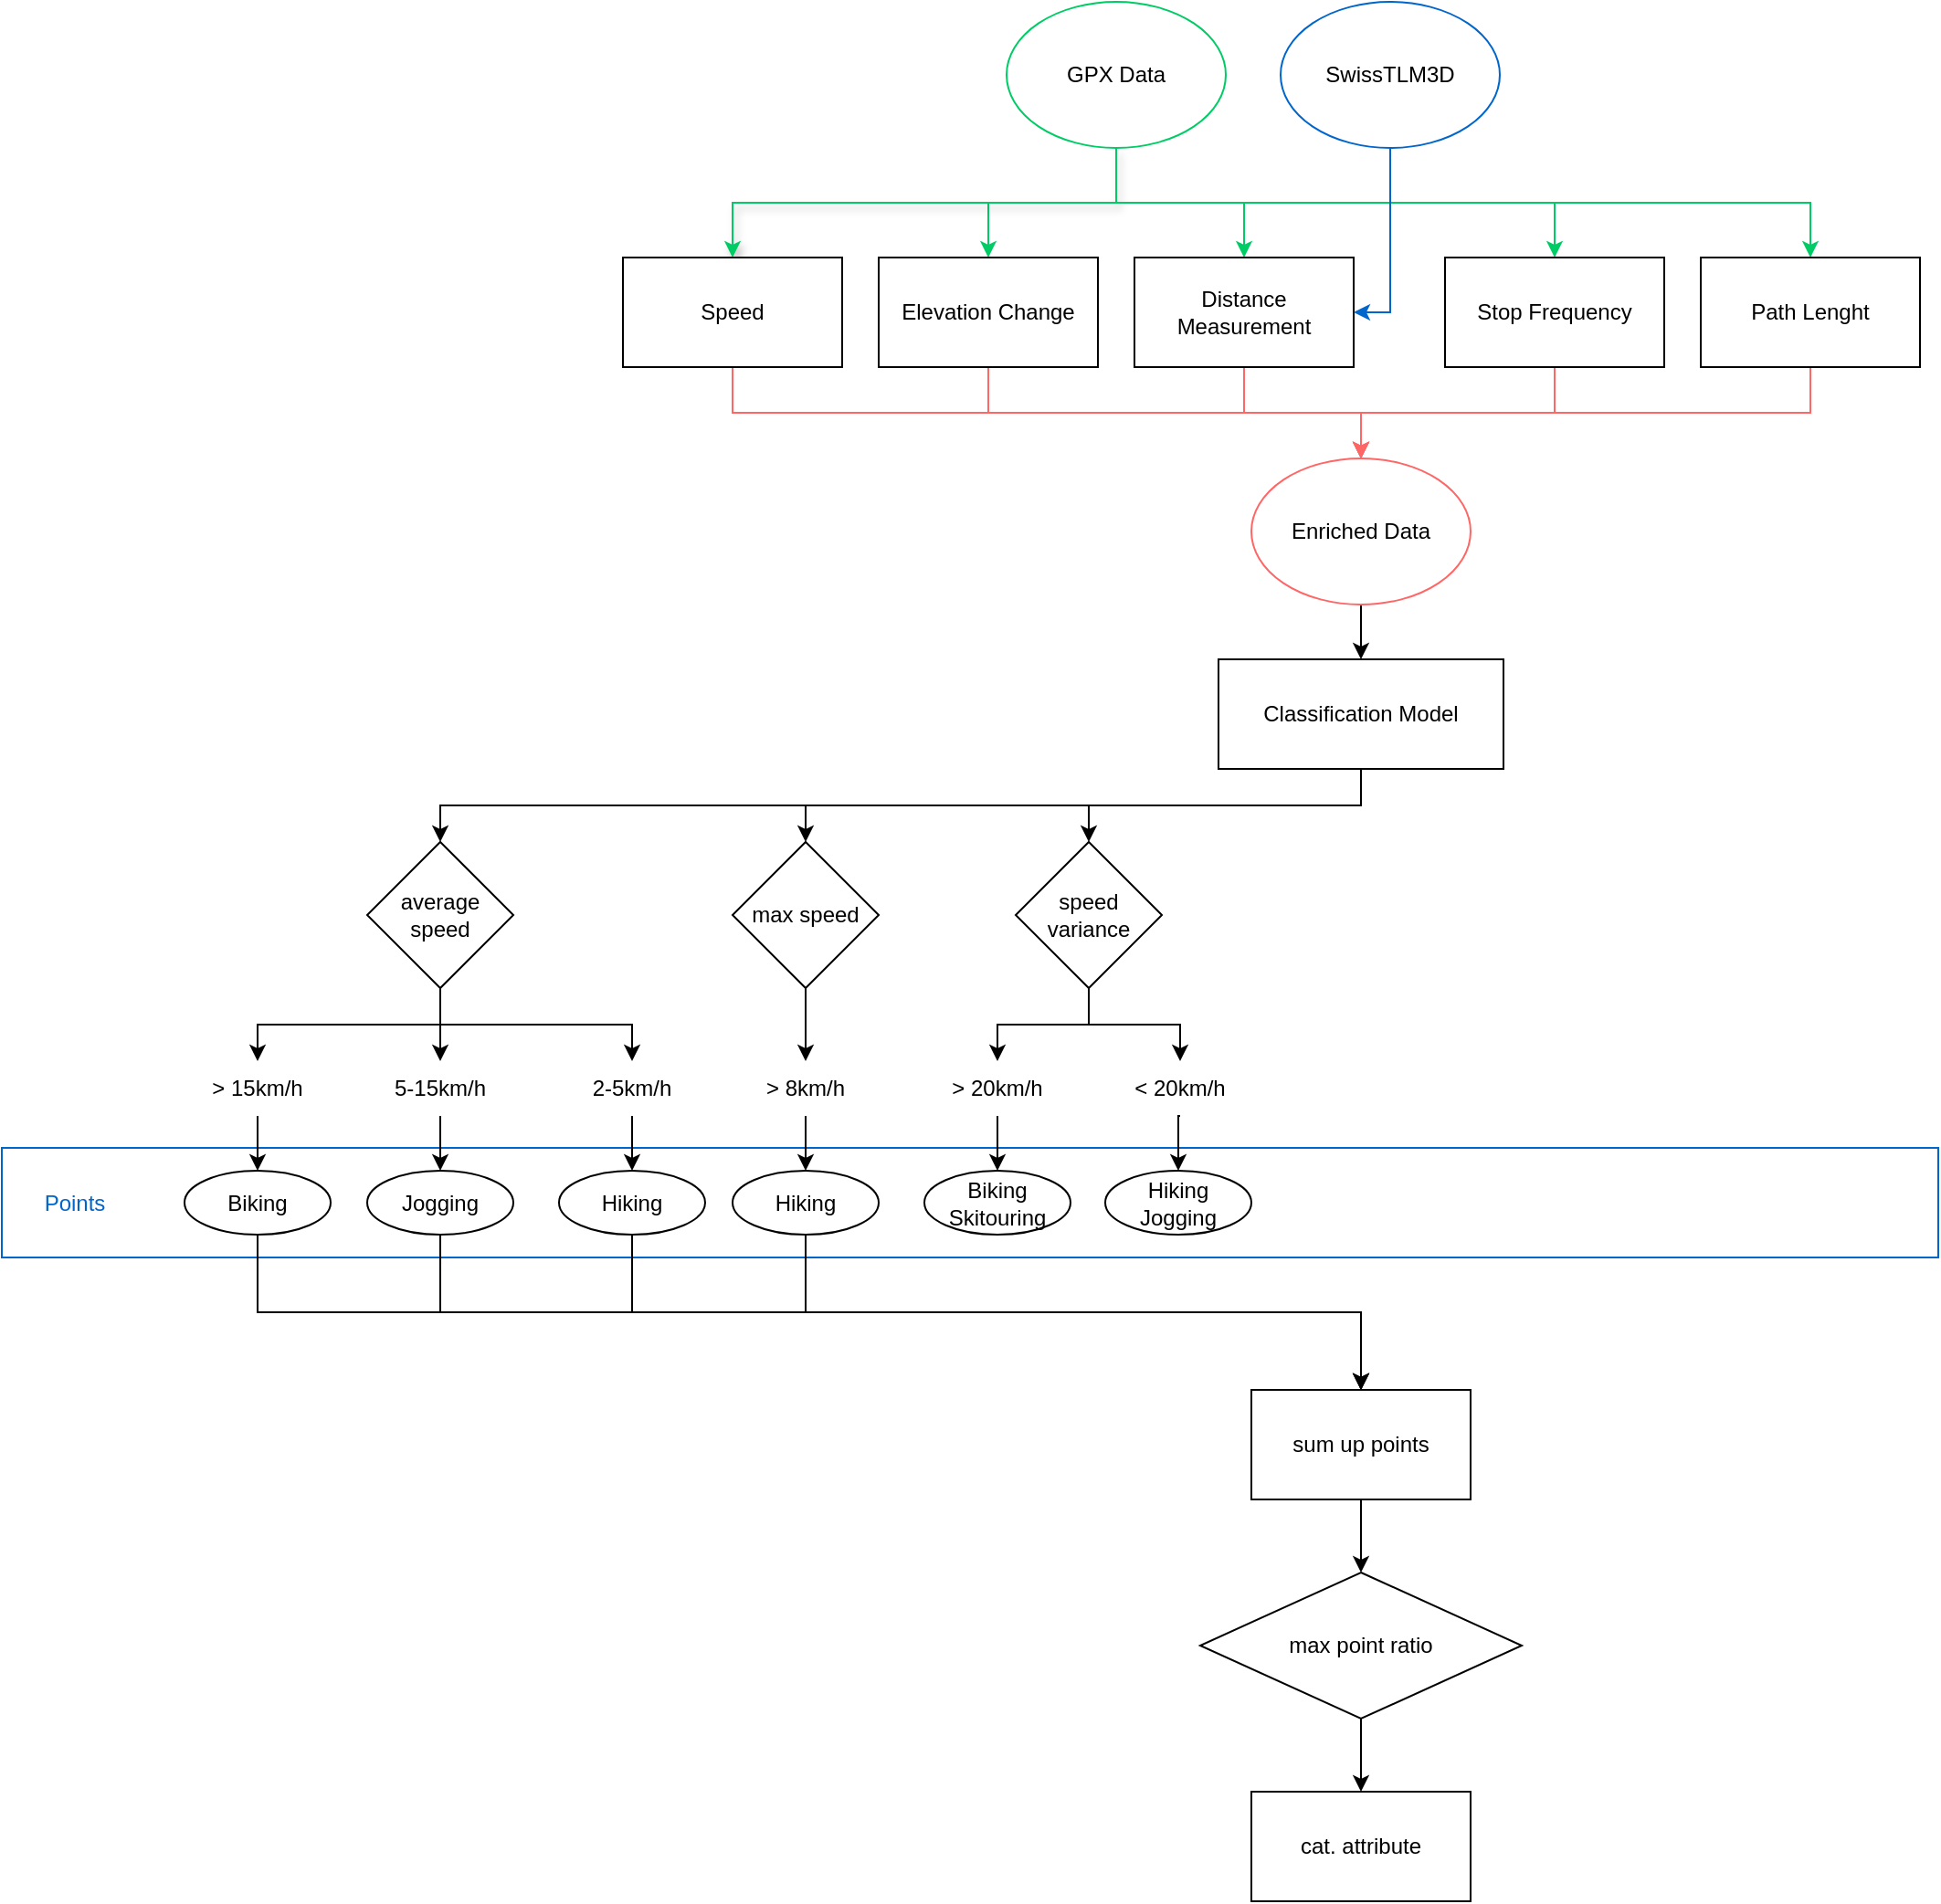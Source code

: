 <mxfile version="24.4.13" type="device">
  <diagram name="Seite-1" id="cVTC9YkRxxJZQrhODdem">
    <mxGraphModel dx="1799" dy="722" grid="1" gridSize="10" guides="1" tooltips="1" connect="1" arrows="1" fold="1" page="1" pageScale="1" pageWidth="827" pageHeight="1169" math="0" shadow="0">
      <root>
        <mxCell id="0" />
        <mxCell id="1" parent="0" />
        <mxCell id="XzWF8EGHx2iEEQ5gRs2J-36" value="" style="rounded=0;whiteSpace=wrap;html=1;strokeColor=#0066CC;fillColor=none;" parent="1" vertex="1">
          <mxGeometry x="-330" y="647.5" width="1060" height="60" as="geometry" />
        </mxCell>
        <mxCell id="FWBxa8yp6T6ycIFNH5oM-9" style="edgeStyle=orthogonalEdgeStyle;rounded=0;orthogonalLoop=1;jettySize=auto;html=1;exitX=0.5;exitY=1;exitDx=0;exitDy=0;entryX=0.5;entryY=0;entryDx=0;entryDy=0;strokeColor=#00CC66;" parent="1" source="FWBxa8yp6T6ycIFNH5oM-2" target="FWBxa8yp6T6ycIFNH5oM-6" edge="1">
          <mxGeometry relative="1" as="geometry" />
        </mxCell>
        <mxCell id="FWBxa8yp6T6ycIFNH5oM-10" style="edgeStyle=orthogonalEdgeStyle;rounded=0;orthogonalLoop=1;jettySize=auto;html=1;exitX=0.5;exitY=1;exitDx=0;exitDy=0;entryX=0.5;entryY=0;entryDx=0;entryDy=0;strokeColor=#00CC66;" parent="1" source="FWBxa8yp6T6ycIFNH5oM-2" target="FWBxa8yp6T6ycIFNH5oM-5" edge="1">
          <mxGeometry relative="1" as="geometry" />
        </mxCell>
        <mxCell id="FWBxa8yp6T6ycIFNH5oM-11" style="edgeStyle=orthogonalEdgeStyle;rounded=0;orthogonalLoop=1;jettySize=auto;html=1;exitX=0.5;exitY=1;exitDx=0;exitDy=0;entryX=0.5;entryY=0;entryDx=0;entryDy=0;shadow=1;strokeColor=#00CC66;" parent="1" source="FWBxa8yp6T6ycIFNH5oM-2" target="FWBxa8yp6T6ycIFNH5oM-4" edge="1">
          <mxGeometry relative="1" as="geometry" />
        </mxCell>
        <mxCell id="FWBxa8yp6T6ycIFNH5oM-13" style="edgeStyle=orthogonalEdgeStyle;rounded=0;orthogonalLoop=1;jettySize=auto;html=1;exitX=0.5;exitY=1;exitDx=0;exitDy=0;entryX=0.5;entryY=0;entryDx=0;entryDy=0;strokeColor=#00CC66;" parent="1" source="FWBxa8yp6T6ycIFNH5oM-2" target="FWBxa8yp6T6ycIFNH5oM-8" edge="1">
          <mxGeometry relative="1" as="geometry" />
        </mxCell>
        <mxCell id="FWBxa8yp6T6ycIFNH5oM-15" style="edgeStyle=orthogonalEdgeStyle;rounded=0;orthogonalLoop=1;jettySize=auto;html=1;exitX=0.5;exitY=1;exitDx=0;exitDy=0;entryX=0.5;entryY=0;entryDx=0;entryDy=0;strokeColor=#00CC66;" parent="1" source="FWBxa8yp6T6ycIFNH5oM-2" target="FWBxa8yp6T6ycIFNH5oM-14" edge="1">
          <mxGeometry relative="1" as="geometry" />
        </mxCell>
        <mxCell id="FWBxa8yp6T6ycIFNH5oM-2" value="GPX Data" style="ellipse;whiteSpace=wrap;html=1;strokeColor=#00CC66;" parent="1" vertex="1">
          <mxGeometry x="220" y="20" width="120" height="80" as="geometry" />
        </mxCell>
        <mxCell id="FWBxa8yp6T6ycIFNH5oM-17" style="edgeStyle=orthogonalEdgeStyle;rounded=0;orthogonalLoop=1;jettySize=auto;html=1;exitX=0.5;exitY=1;exitDx=0;exitDy=0;entryX=0.5;entryY=0;entryDx=0;entryDy=0;strokeColor=#FF6666;" parent="1" source="FWBxa8yp6T6ycIFNH5oM-4" target="FWBxa8yp6T6ycIFNH5oM-16" edge="1">
          <mxGeometry relative="1" as="geometry" />
        </mxCell>
        <mxCell id="FWBxa8yp6T6ycIFNH5oM-4" value="Speed" style="rounded=0;whiteSpace=wrap;html=1;" parent="1" vertex="1">
          <mxGeometry x="10" y="160" width="120" height="60" as="geometry" />
        </mxCell>
        <mxCell id="FWBxa8yp6T6ycIFNH5oM-18" style="edgeStyle=orthogonalEdgeStyle;rounded=0;orthogonalLoop=1;jettySize=auto;html=1;exitX=0.5;exitY=1;exitDx=0;exitDy=0;entryX=0.5;entryY=0;entryDx=0;entryDy=0;strokeColor=#FF6666;" parent="1" source="FWBxa8yp6T6ycIFNH5oM-5" target="FWBxa8yp6T6ycIFNH5oM-16" edge="1">
          <mxGeometry relative="1" as="geometry">
            <mxPoint x="400" y="270" as="targetPoint" />
          </mxGeometry>
        </mxCell>
        <mxCell id="FWBxa8yp6T6ycIFNH5oM-5" value="Elevation Change" style="rounded=0;whiteSpace=wrap;html=1;" parent="1" vertex="1">
          <mxGeometry x="150" y="160" width="120" height="60" as="geometry" />
        </mxCell>
        <mxCell id="FWBxa8yp6T6ycIFNH5oM-19" style="edgeStyle=orthogonalEdgeStyle;rounded=0;orthogonalLoop=1;jettySize=auto;html=1;exitX=0.5;exitY=1;exitDx=0;exitDy=0;entryX=0.5;entryY=0;entryDx=0;entryDy=0;strokeColor=#FF6666;" parent="1" source="FWBxa8yp6T6ycIFNH5oM-6" target="FWBxa8yp6T6ycIFNH5oM-16" edge="1">
          <mxGeometry relative="1" as="geometry" />
        </mxCell>
        <mxCell id="FWBxa8yp6T6ycIFNH5oM-6" value="Distance Measurement" style="rounded=0;whiteSpace=wrap;html=1;" parent="1" vertex="1">
          <mxGeometry x="290" y="160" width="120" height="60" as="geometry" />
        </mxCell>
        <mxCell id="FWBxa8yp6T6ycIFNH5oM-20" style="edgeStyle=orthogonalEdgeStyle;rounded=0;orthogonalLoop=1;jettySize=auto;html=1;entryX=0.5;entryY=0;entryDx=0;entryDy=0;strokeColor=#FF6666;" parent="1" target="FWBxa8yp6T6ycIFNH5oM-16" edge="1">
          <mxGeometry relative="1" as="geometry">
            <mxPoint x="400" y="270" as="targetPoint" />
            <mxPoint x="414" y="250" as="sourcePoint" />
          </mxGeometry>
        </mxCell>
        <mxCell id="FWBxa8yp6T6ycIFNH5oM-21" style="edgeStyle=orthogonalEdgeStyle;rounded=0;orthogonalLoop=1;jettySize=auto;html=1;exitX=0.5;exitY=1;exitDx=0;exitDy=0;entryX=0.5;entryY=0;entryDx=0;entryDy=0;strokeColor=#FF6666;" parent="1" source="FWBxa8yp6T6ycIFNH5oM-8" target="FWBxa8yp6T6ycIFNH5oM-16" edge="1">
          <mxGeometry relative="1" as="geometry">
            <mxPoint x="400" y="270" as="targetPoint" />
          </mxGeometry>
        </mxCell>
        <mxCell id="FWBxa8yp6T6ycIFNH5oM-8" value="Stop Frequency" style="rounded=0;whiteSpace=wrap;html=1;" parent="1" vertex="1">
          <mxGeometry x="460" y="160" width="120" height="60" as="geometry" />
        </mxCell>
        <mxCell id="FWBxa8yp6T6ycIFNH5oM-22" style="edgeStyle=orthogonalEdgeStyle;rounded=0;orthogonalLoop=1;jettySize=auto;html=1;exitX=0.5;exitY=1;exitDx=0;exitDy=0;entryX=0.5;entryY=0;entryDx=0;entryDy=0;strokeColor=#FF6666;" parent="1" source="FWBxa8yp6T6ycIFNH5oM-14" target="FWBxa8yp6T6ycIFNH5oM-16" edge="1">
          <mxGeometry relative="1" as="geometry" />
        </mxCell>
        <mxCell id="FWBxa8yp6T6ycIFNH5oM-14" value="Path Lenght" style="rounded=0;whiteSpace=wrap;html=1;" parent="1" vertex="1">
          <mxGeometry x="600" y="160" width="120" height="60" as="geometry" />
        </mxCell>
        <mxCell id="FWBxa8yp6T6ycIFNH5oM-28" style="edgeStyle=orthogonalEdgeStyle;rounded=0;orthogonalLoop=1;jettySize=auto;html=1;exitX=0.5;exitY=1;exitDx=0;exitDy=0;" parent="1" source="FWBxa8yp6T6ycIFNH5oM-16" target="FWBxa8yp6T6ycIFNH5oM-27" edge="1">
          <mxGeometry relative="1" as="geometry" />
        </mxCell>
        <mxCell id="FWBxa8yp6T6ycIFNH5oM-16" value="Enriched Data" style="ellipse;whiteSpace=wrap;html=1;strokeColor=#FF6666;" parent="1" vertex="1">
          <mxGeometry x="354" y="270" width="120" height="80" as="geometry" />
        </mxCell>
        <mxCell id="FWBxa8yp6T6ycIFNH5oM-26" style="edgeStyle=orthogonalEdgeStyle;rounded=0;orthogonalLoop=1;jettySize=auto;html=1;exitX=0.5;exitY=1;exitDx=0;exitDy=0;entryX=1;entryY=0.5;entryDx=0;entryDy=0;strokeColor=#0066CC;" parent="1" source="FWBxa8yp6T6ycIFNH5oM-23" target="FWBxa8yp6T6ycIFNH5oM-6" edge="1">
          <mxGeometry relative="1" as="geometry" />
        </mxCell>
        <mxCell id="FWBxa8yp6T6ycIFNH5oM-23" value="SwissTLM3D" style="ellipse;whiteSpace=wrap;html=1;strokeColor=#0066CC;" parent="1" vertex="1">
          <mxGeometry x="370" y="20" width="120" height="80" as="geometry" />
        </mxCell>
        <mxCell id="FWBxa8yp6T6ycIFNH5oM-30" style="edgeStyle=orthogonalEdgeStyle;rounded=0;orthogonalLoop=1;jettySize=auto;html=1;exitX=0.5;exitY=1;exitDx=0;exitDy=0;entryX=0.5;entryY=0;entryDx=0;entryDy=0;" parent="1" source="FWBxa8yp6T6ycIFNH5oM-27" target="FWBxa8yp6T6ycIFNH5oM-29" edge="1">
          <mxGeometry relative="1" as="geometry" />
        </mxCell>
        <mxCell id="XzWF8EGHx2iEEQ5gRs2J-15" value="" style="edgeStyle=orthogonalEdgeStyle;rounded=0;orthogonalLoop=1;jettySize=auto;html=1;exitX=0.5;exitY=1;exitDx=0;exitDy=0;" parent="1" source="FWBxa8yp6T6ycIFNH5oM-27" target="XzWF8EGHx2iEEQ5gRs2J-14" edge="1">
          <mxGeometry relative="1" as="geometry" />
        </mxCell>
        <mxCell id="XzWF8EGHx2iEEQ5gRs2J-17" style="edgeStyle=orthogonalEdgeStyle;rounded=0;orthogonalLoop=1;jettySize=auto;html=1;exitX=0.5;exitY=1;exitDx=0;exitDy=0;entryX=0.5;entryY=0;entryDx=0;entryDy=0;" parent="1" source="FWBxa8yp6T6ycIFNH5oM-27" target="XzWF8EGHx2iEEQ5gRs2J-16" edge="1">
          <mxGeometry relative="1" as="geometry" />
        </mxCell>
        <mxCell id="FWBxa8yp6T6ycIFNH5oM-27" value="Classification Model" style="rounded=0;whiteSpace=wrap;html=1;" parent="1" vertex="1">
          <mxGeometry x="336" y="380" width="156" height="60" as="geometry" />
        </mxCell>
        <mxCell id="XzWF8EGHx2iEEQ5gRs2J-2" style="edgeStyle=orthogonalEdgeStyle;rounded=0;orthogonalLoop=1;jettySize=auto;html=1;exitX=0.5;exitY=1;exitDx=0;exitDy=0;entryX=0.5;entryY=0;entryDx=0;entryDy=0;" parent="1" source="FWBxa8yp6T6ycIFNH5oM-29" target="XzWF8EGHx2iEEQ5gRs2J-1" edge="1">
          <mxGeometry relative="1" as="geometry">
            <Array as="points">
              <mxPoint x="-90" y="580" />
              <mxPoint x="-190" y="580" />
            </Array>
          </mxGeometry>
        </mxCell>
        <mxCell id="XzWF8EGHx2iEEQ5gRs2J-8" style="edgeStyle=orthogonalEdgeStyle;rounded=0;orthogonalLoop=1;jettySize=auto;html=1;exitX=0.5;exitY=1;exitDx=0;exitDy=0;entryX=0.5;entryY=0;entryDx=0;entryDy=0;" parent="1" source="FWBxa8yp6T6ycIFNH5oM-29" target="XzWF8EGHx2iEEQ5gRs2J-6" edge="1">
          <mxGeometry relative="1" as="geometry" />
        </mxCell>
        <mxCell id="XzWF8EGHx2iEEQ5gRs2J-13" style="edgeStyle=orthogonalEdgeStyle;rounded=0;orthogonalLoop=1;jettySize=auto;html=1;exitX=0.5;exitY=1;exitDx=0;exitDy=0;entryX=0.5;entryY=0;entryDx=0;entryDy=0;" parent="1" source="FWBxa8yp6T6ycIFNH5oM-29" target="XzWF8EGHx2iEEQ5gRs2J-11" edge="1">
          <mxGeometry relative="1" as="geometry" />
        </mxCell>
        <mxCell id="FWBxa8yp6T6ycIFNH5oM-29" value="average speed" style="rhombus;whiteSpace=wrap;html=1;" parent="1" vertex="1">
          <mxGeometry x="-130" y="480" width="80" height="80" as="geometry" />
        </mxCell>
        <mxCell id="XzWF8EGHx2iEEQ5gRs2J-4" value="" style="edgeStyle=orthogonalEdgeStyle;rounded=0;orthogonalLoop=1;jettySize=auto;html=1;" parent="1" source="XzWF8EGHx2iEEQ5gRs2J-1" target="XzWF8EGHx2iEEQ5gRs2J-3" edge="1">
          <mxGeometry relative="1" as="geometry" />
        </mxCell>
        <mxCell id="XzWF8EGHx2iEEQ5gRs2J-1" value="&amp;gt; 15km/h" style="text;html=1;align=center;verticalAlign=middle;whiteSpace=wrap;rounded=0;" parent="1" vertex="1">
          <mxGeometry x="-220" y="600" width="60" height="30" as="geometry" />
        </mxCell>
        <mxCell id="XzWF8EGHx2iEEQ5gRs2J-23" style="edgeStyle=orthogonalEdgeStyle;rounded=0;orthogonalLoop=1;jettySize=auto;html=1;exitX=0.5;exitY=1;exitDx=0;exitDy=0;entryX=0.5;entryY=0;entryDx=0;entryDy=0;" parent="1" source="XzWF8EGHx2iEEQ5gRs2J-3" target="XzWF8EGHx2iEEQ5gRs2J-22" edge="1">
          <mxGeometry relative="1" as="geometry" />
        </mxCell>
        <mxCell id="XzWF8EGHx2iEEQ5gRs2J-3" value="Biking" style="ellipse;whiteSpace=wrap;html=1;" parent="1" vertex="1">
          <mxGeometry x="-230" y="660" width="80" height="35" as="geometry" />
        </mxCell>
        <mxCell id="XzWF8EGHx2iEEQ5gRs2J-9" style="edgeStyle=orthogonalEdgeStyle;rounded=0;orthogonalLoop=1;jettySize=auto;html=1;exitX=0.5;exitY=1;exitDx=0;exitDy=0;entryX=0.5;entryY=0;entryDx=0;entryDy=0;" parent="1" source="XzWF8EGHx2iEEQ5gRs2J-6" target="XzWF8EGHx2iEEQ5gRs2J-7" edge="1">
          <mxGeometry relative="1" as="geometry" />
        </mxCell>
        <mxCell id="XzWF8EGHx2iEEQ5gRs2J-6" value="5-15km/h" style="text;html=1;align=center;verticalAlign=middle;whiteSpace=wrap;rounded=0;" parent="1" vertex="1">
          <mxGeometry x="-135" y="600" width="90" height="30" as="geometry" />
        </mxCell>
        <mxCell id="XzWF8EGHx2iEEQ5gRs2J-24" style="edgeStyle=orthogonalEdgeStyle;rounded=0;orthogonalLoop=1;jettySize=auto;html=1;exitX=0.5;exitY=1;exitDx=0;exitDy=0;entryX=0.5;entryY=0;entryDx=0;entryDy=0;" parent="1" source="XzWF8EGHx2iEEQ5gRs2J-7" target="XzWF8EGHx2iEEQ5gRs2J-22" edge="1">
          <mxGeometry relative="1" as="geometry" />
        </mxCell>
        <mxCell id="XzWF8EGHx2iEEQ5gRs2J-7" value="Jogging" style="ellipse;whiteSpace=wrap;html=1;" parent="1" vertex="1">
          <mxGeometry x="-130" y="660" width="80" height="35" as="geometry" />
        </mxCell>
        <mxCell id="XzWF8EGHx2iEEQ5gRs2J-10" style="edgeStyle=orthogonalEdgeStyle;rounded=0;orthogonalLoop=1;jettySize=auto;html=1;exitX=0.5;exitY=1;exitDx=0;exitDy=0;entryX=0.5;entryY=0;entryDx=0;entryDy=0;" parent="1" source="XzWF8EGHx2iEEQ5gRs2J-11" target="XzWF8EGHx2iEEQ5gRs2J-12" edge="1">
          <mxGeometry relative="1" as="geometry" />
        </mxCell>
        <mxCell id="XzWF8EGHx2iEEQ5gRs2J-11" value="2-5km/h" style="text;html=1;align=center;verticalAlign=middle;whiteSpace=wrap;rounded=0;" parent="1" vertex="1">
          <mxGeometry x="-30" y="600" width="90" height="30" as="geometry" />
        </mxCell>
        <mxCell id="XzWF8EGHx2iEEQ5gRs2J-25" style="edgeStyle=orthogonalEdgeStyle;rounded=0;orthogonalLoop=1;jettySize=auto;html=1;exitX=0.5;exitY=1;exitDx=0;exitDy=0;entryX=0.5;entryY=0;entryDx=0;entryDy=0;" parent="1" source="XzWF8EGHx2iEEQ5gRs2J-12" target="XzWF8EGHx2iEEQ5gRs2J-22" edge="1">
          <mxGeometry relative="1" as="geometry">
            <mxPoint x="500" y="720.0" as="targetPoint" />
          </mxGeometry>
        </mxCell>
        <mxCell id="XzWF8EGHx2iEEQ5gRs2J-12" value="Hiking" style="ellipse;whiteSpace=wrap;html=1;" parent="1" vertex="1">
          <mxGeometry x="-25" y="660" width="80" height="35" as="geometry" />
        </mxCell>
        <mxCell id="XzWF8EGHx2iEEQ5gRs2J-19" style="edgeStyle=orthogonalEdgeStyle;rounded=0;orthogonalLoop=1;jettySize=auto;html=1;exitX=0.5;exitY=1;exitDx=0;exitDy=0;entryX=0.5;entryY=0;entryDx=0;entryDy=0;" parent="1" source="XzWF8EGHx2iEEQ5gRs2J-14" target="XzWF8EGHx2iEEQ5gRs2J-18" edge="1">
          <mxGeometry relative="1" as="geometry" />
        </mxCell>
        <mxCell id="XzWF8EGHx2iEEQ5gRs2J-14" value="max speed" style="rhombus;whiteSpace=wrap;html=1;rounded=0;" parent="1" vertex="1">
          <mxGeometry x="70" y="480" width="80" height="80" as="geometry" />
        </mxCell>
        <mxCell id="XzWF8EGHx2iEEQ5gRs2J-45" style="edgeStyle=orthogonalEdgeStyle;rounded=0;orthogonalLoop=1;jettySize=auto;html=1;exitX=0.5;exitY=1;exitDx=0;exitDy=0;entryX=0.5;entryY=0;entryDx=0;entryDy=0;" parent="1" source="XzWF8EGHx2iEEQ5gRs2J-16" target="XzWF8EGHx2iEEQ5gRs2J-38" edge="1">
          <mxGeometry relative="1" as="geometry" />
        </mxCell>
        <mxCell id="XzWF8EGHx2iEEQ5gRs2J-46" style="edgeStyle=orthogonalEdgeStyle;rounded=0;orthogonalLoop=1;jettySize=auto;html=1;exitX=0.5;exitY=1;exitDx=0;exitDy=0;entryX=0.5;entryY=0;entryDx=0;entryDy=0;" parent="1" source="XzWF8EGHx2iEEQ5gRs2J-16" target="XzWF8EGHx2iEEQ5gRs2J-40" edge="1">
          <mxGeometry relative="1" as="geometry" />
        </mxCell>
        <mxCell id="XzWF8EGHx2iEEQ5gRs2J-16" value="speed variance" style="rhombus;whiteSpace=wrap;html=1;rounded=0;" parent="1" vertex="1">
          <mxGeometry x="225" y="480" width="80" height="80" as="geometry" />
        </mxCell>
        <mxCell id="XzWF8EGHx2iEEQ5gRs2J-21" style="edgeStyle=orthogonalEdgeStyle;rounded=0;orthogonalLoop=1;jettySize=auto;html=1;exitX=0.5;exitY=1;exitDx=0;exitDy=0;entryX=0.5;entryY=0;entryDx=0;entryDy=0;" parent="1" source="XzWF8EGHx2iEEQ5gRs2J-18" target="XzWF8EGHx2iEEQ5gRs2J-20" edge="1">
          <mxGeometry relative="1" as="geometry" />
        </mxCell>
        <mxCell id="XzWF8EGHx2iEEQ5gRs2J-18" value="&amp;gt; 8km/h" style="text;html=1;align=center;verticalAlign=middle;whiteSpace=wrap;rounded=0;" parent="1" vertex="1">
          <mxGeometry x="65" y="600" width="90" height="30" as="geometry" />
        </mxCell>
        <mxCell id="XzWF8EGHx2iEEQ5gRs2J-26" style="edgeStyle=orthogonalEdgeStyle;rounded=0;orthogonalLoop=1;jettySize=auto;html=1;exitX=0.5;exitY=1;exitDx=0;exitDy=0;entryX=0.5;entryY=0;entryDx=0;entryDy=0;" parent="1" source="XzWF8EGHx2iEEQ5gRs2J-20" target="XzWF8EGHx2iEEQ5gRs2J-22" edge="1">
          <mxGeometry relative="1" as="geometry">
            <mxPoint x="460" y="690.0" as="targetPoint" />
          </mxGeometry>
        </mxCell>
        <mxCell id="XzWF8EGHx2iEEQ5gRs2J-20" value="Hiking" style="ellipse;whiteSpace=wrap;html=1;" parent="1" vertex="1">
          <mxGeometry x="70" y="660" width="80" height="35" as="geometry" />
        </mxCell>
        <mxCell id="XzWF8EGHx2iEEQ5gRs2J-28" value="" style="edgeStyle=orthogonalEdgeStyle;rounded=0;orthogonalLoop=1;jettySize=auto;html=1;" parent="1" source="XzWF8EGHx2iEEQ5gRs2J-22" target="XzWF8EGHx2iEEQ5gRs2J-27" edge="1">
          <mxGeometry relative="1" as="geometry" />
        </mxCell>
        <mxCell id="XzWF8EGHx2iEEQ5gRs2J-22" value="sum up points" style="rounded=0;whiteSpace=wrap;html=1;" parent="1" vertex="1">
          <mxGeometry x="354" y="780" width="120" height="60" as="geometry" />
        </mxCell>
        <mxCell id="XzWF8EGHx2iEEQ5gRs2J-33" value="" style="edgeStyle=orthogonalEdgeStyle;rounded=0;orthogonalLoop=1;jettySize=auto;html=1;" parent="1" source="XzWF8EGHx2iEEQ5gRs2J-27" target="XzWF8EGHx2iEEQ5gRs2J-32" edge="1">
          <mxGeometry relative="1" as="geometry" />
        </mxCell>
        <mxCell id="XzWF8EGHx2iEEQ5gRs2J-27" value="&lt;div&gt;max point ratio&lt;/div&gt;" style="rhombus;whiteSpace=wrap;html=1;rounded=0;" parent="1" vertex="1">
          <mxGeometry x="326" y="880" width="176" height="80" as="geometry" />
        </mxCell>
        <mxCell id="XzWF8EGHx2iEEQ5gRs2J-32" value="cat. attribute" style="whiteSpace=wrap;html=1;rounded=0;" parent="1" vertex="1">
          <mxGeometry x="354" y="1000" width="120" height="60" as="geometry" />
        </mxCell>
        <mxCell id="XzWF8EGHx2iEEQ5gRs2J-34" value="&lt;font color=&quot;#0066cc&quot;&gt;Points&lt;/font&gt;" style="text;html=1;align=center;verticalAlign=middle;whiteSpace=wrap;rounded=0;fillColor=none;strokeColor=none;" parent="1" vertex="1">
          <mxGeometry x="-320" y="662.5" width="60" height="30" as="geometry" />
        </mxCell>
        <mxCell id="XzWF8EGHx2iEEQ5gRs2J-43" style="edgeStyle=orthogonalEdgeStyle;rounded=0;orthogonalLoop=1;jettySize=auto;html=1;exitX=0.5;exitY=1;exitDx=0;exitDy=0;entryX=0.5;entryY=0;entryDx=0;entryDy=0;" parent="1" source="XzWF8EGHx2iEEQ5gRs2J-38" target="XzWF8EGHx2iEEQ5gRs2J-39" edge="1">
          <mxGeometry relative="1" as="geometry" />
        </mxCell>
        <mxCell id="XzWF8EGHx2iEEQ5gRs2J-38" value="&amp;gt; 20km/h" style="text;html=1;align=center;verticalAlign=middle;whiteSpace=wrap;rounded=0;" parent="1" vertex="1">
          <mxGeometry x="170" y="600" width="90" height="30" as="geometry" />
        </mxCell>
        <mxCell id="XzWF8EGHx2iEEQ5gRs2J-39" value="Biking&lt;div&gt;Skitouring&lt;/div&gt;" style="ellipse;whiteSpace=wrap;html=1;" parent="1" vertex="1">
          <mxGeometry x="175" y="660" width="80" height="35" as="geometry" />
        </mxCell>
        <mxCell id="XzWF8EGHx2iEEQ5gRs2J-44" style="edgeStyle=orthogonalEdgeStyle;rounded=0;orthogonalLoop=1;jettySize=auto;html=1;exitX=0.5;exitY=1;exitDx=0;exitDy=0;entryX=0.5;entryY=0;entryDx=0;entryDy=0;" parent="1" source="XzWF8EGHx2iEEQ5gRs2J-40" target="XzWF8EGHx2iEEQ5gRs2J-41" edge="1">
          <mxGeometry relative="1" as="geometry" />
        </mxCell>
        <mxCell id="XzWF8EGHx2iEEQ5gRs2J-40" value="&amp;lt; 20km/h" style="text;html=1;align=center;verticalAlign=middle;whiteSpace=wrap;rounded=0;" parent="1" vertex="1">
          <mxGeometry x="270" y="600" width="90" height="30" as="geometry" />
        </mxCell>
        <mxCell id="XzWF8EGHx2iEEQ5gRs2J-41" value="Hiking&lt;br&gt;Jogging" style="ellipse;whiteSpace=wrap;html=1;" parent="1" vertex="1">
          <mxGeometry x="274" y="660" width="80" height="35" as="geometry" />
        </mxCell>
      </root>
    </mxGraphModel>
  </diagram>
</mxfile>
